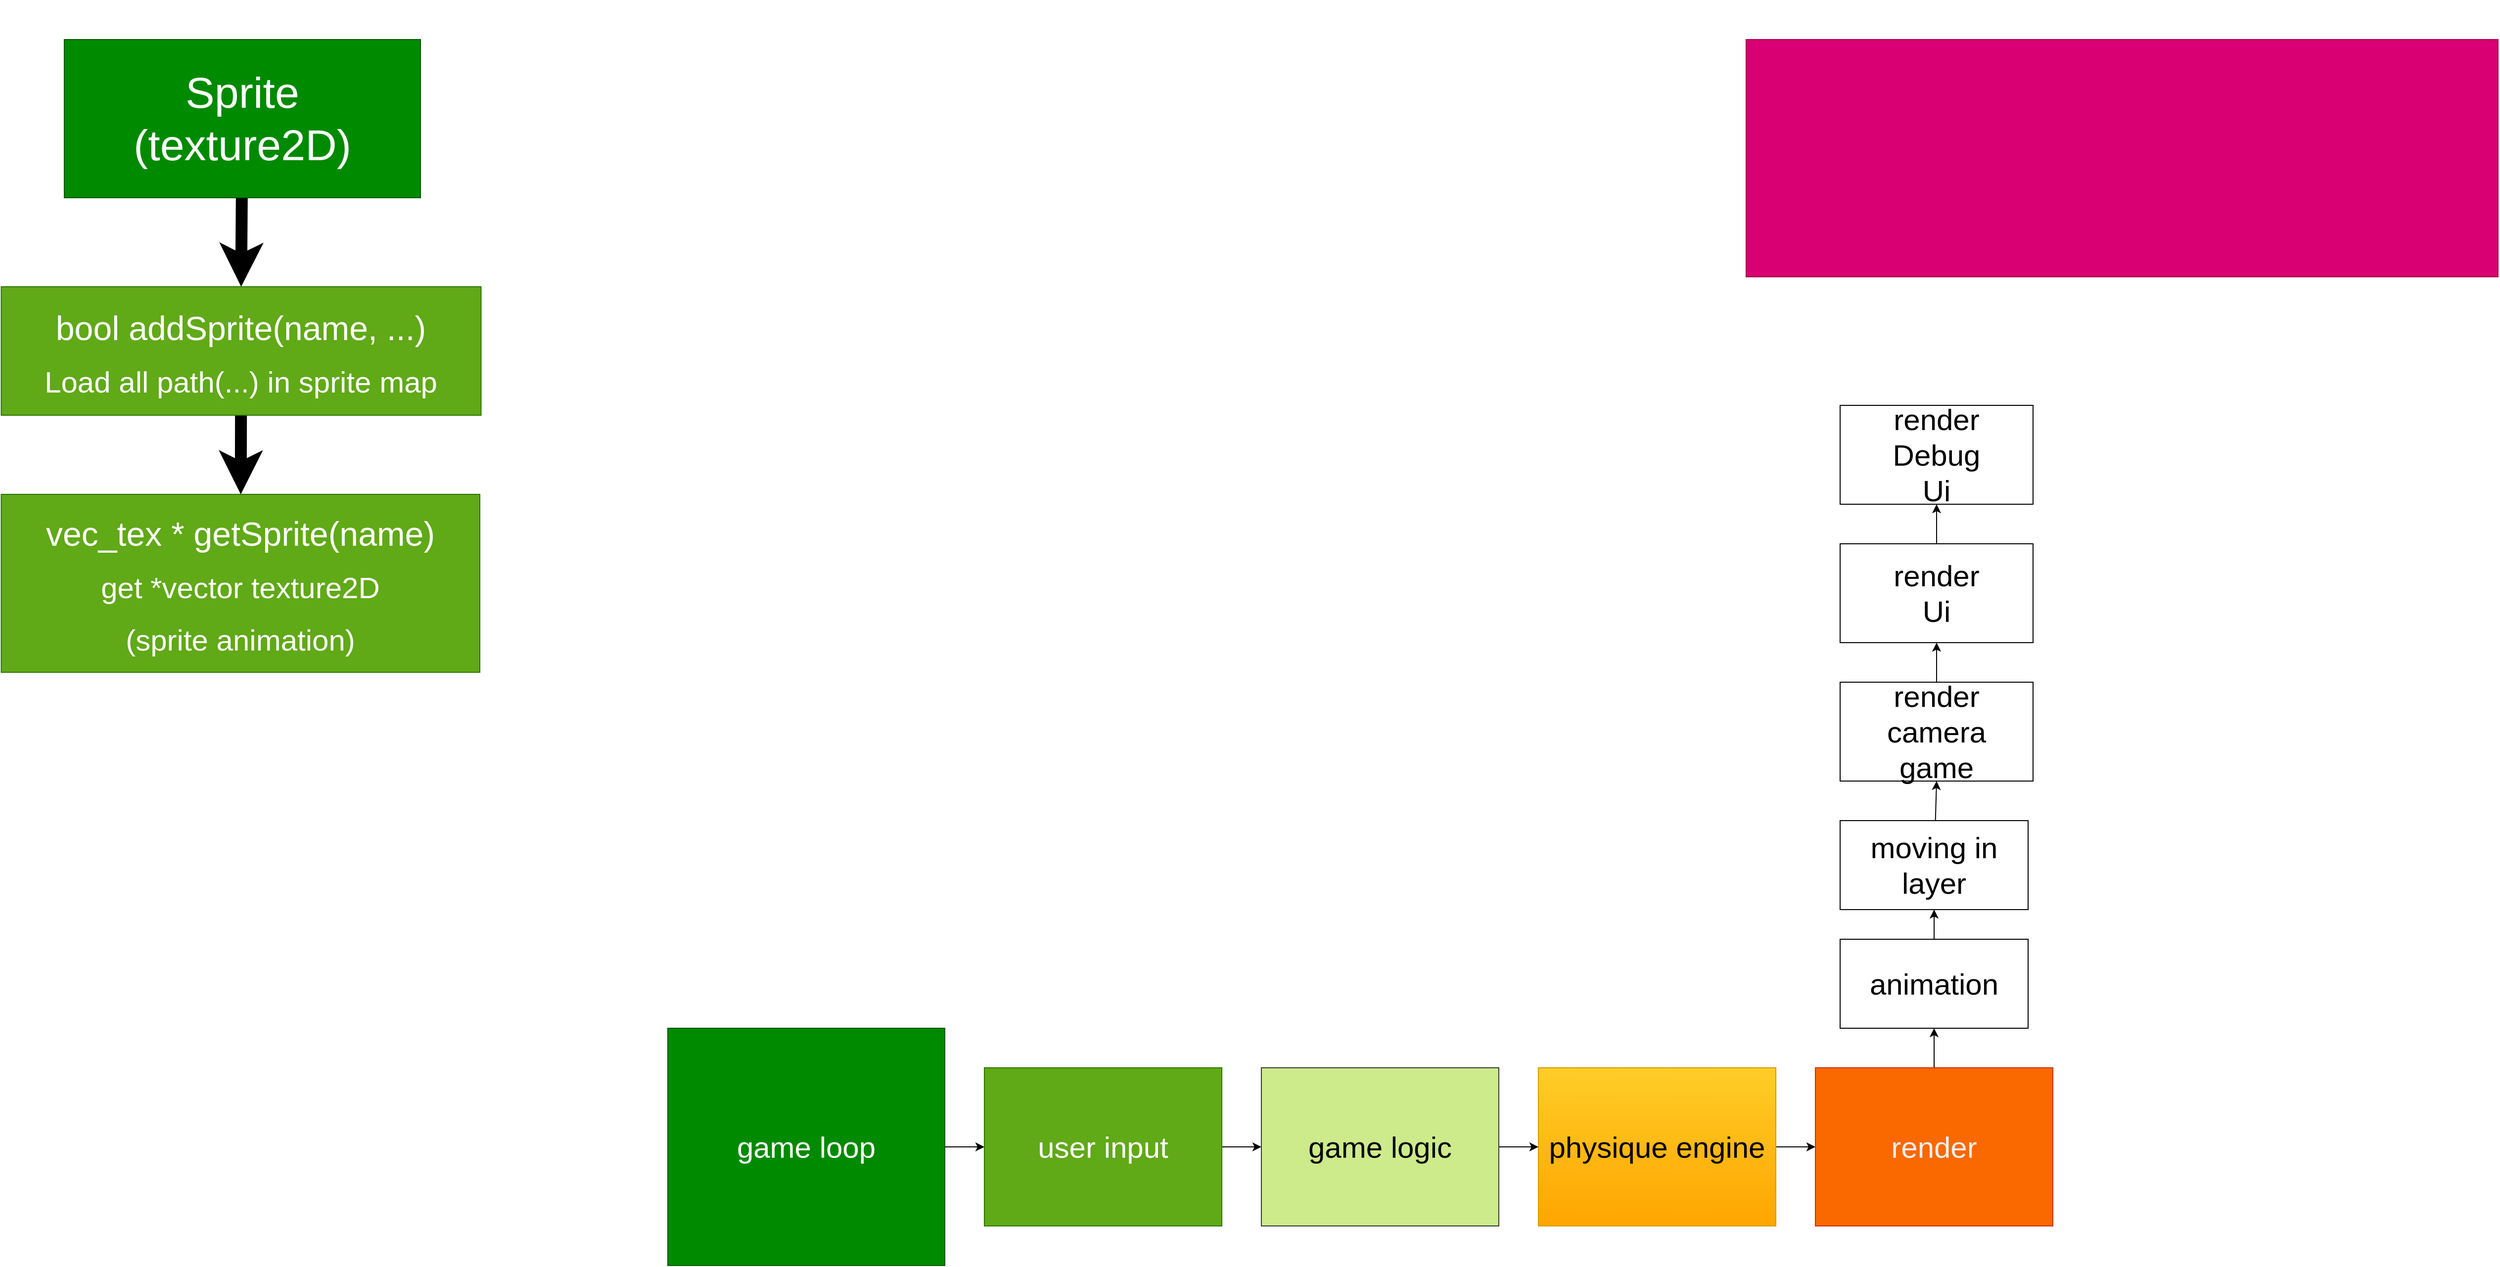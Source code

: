 <mxfile>
    <diagram id="Vkoyl3gB45kT7Wa5_Jae" name="Page-1">
        <mxGraphModel dx="1390" dy="3836" grid="1" gridSize="10" guides="1" tooltips="1" connect="1" arrows="1" fold="1" page="1" pageScale="1" pageWidth="3000" pageHeight="3000" math="0" shadow="0">
            <root>
                <mxCell id="0"/>
                <mxCell id="1" parent="0"/>
                <mxCell id="2" value="" style="whiteSpace=wrap;html=1;fillColor=#d80073;fontColor=#ffffff;strokeColor=#A50040;" parent="1" vertex="1">
                    <mxGeometry x="1860" y="-2880" width="760" height="240" as="geometry"/>
                </mxCell>
                <mxCell id="3" value="&lt;font style=&quot;font-size: 24px;&quot;&gt;struc and typedef&lt;/font&gt;" style="text;html=1;strokeColor=none;fillColor=none;align=center;verticalAlign=middle;whiteSpace=wrap;rounded=0;labelBackgroundColor=none;fontColor=#FFFFFF;" parent="1" vertex="1">
                    <mxGeometry x="2130" y="-2920" width="230" height="30" as="geometry"/>
                </mxCell>
                <mxCell id="11" style="edgeStyle=none;html=1;entryX=0.5;entryY=0;entryDx=0;entryDy=0;fontSize=34;strokeWidth=12;" parent="1" source="8" target="10" edge="1">
                    <mxGeometry relative="1" as="geometry"/>
                </mxCell>
                <mxCell id="8" value="&lt;div style=&quot;&quot;&gt;&lt;span style=&quot;font-size: 44px;&quot;&gt;Sprite&lt;br&gt;(texture2D)&lt;/span&gt;&lt;/div&gt;" style="whiteSpace=wrap;html=1;fillColor=#008a00;fontColor=#ffffff;strokeColor=#005700;align=center;" parent="1" vertex="1">
                    <mxGeometry x="160" y="-2880" width="360" height="160" as="geometry"/>
                </mxCell>
                <mxCell id="13" style="edgeStyle=none;html=1;strokeWidth=12;fontSize=30;" parent="1" source="10" target="12" edge="1">
                    <mxGeometry relative="1" as="geometry"/>
                </mxCell>
                <mxCell id="10" value="&lt;span style=&quot;font-size: 34px;&quot;&gt;bool addSprite(name, ...)&lt;/span&gt;&lt;br&gt;&lt;font style=&quot;font-size: 30px;&quot;&gt;Load all path(...) in sprite map&lt;/font&gt;" style="whiteSpace=wrap;html=1;fontSize=44;fillColor=#60a917;fontColor=#ffffff;strokeColor=#2D7600;" parent="1" vertex="1">
                    <mxGeometry x="96.25" y="-2630" width="485" height="130" as="geometry"/>
                </mxCell>
                <mxCell id="12" value="&lt;span style=&quot;font-size: 34px;&quot;&gt;vec_tex * getSprite(name)&lt;/span&gt;&lt;br&gt;&lt;span style=&quot;font-size: 30px;&quot;&gt;get *vector texture2D &lt;br&gt;(sprite animation)&lt;/span&gt;" style="whiteSpace=wrap;html=1;fontSize=44;fillColor=#60a917;fontColor=#ffffff;strokeColor=#2D7600;" parent="1" vertex="1">
                    <mxGeometry x="96.25" y="-2420" width="483.75" height="180" as="geometry"/>
                </mxCell>
                <mxCell id="18" style="edgeStyle=none;html=1;entryX=0;entryY=0.5;entryDx=0;entryDy=0;fontSize=30;" edge="1" parent="1" source="14" target="16">
                    <mxGeometry relative="1" as="geometry"/>
                </mxCell>
                <mxCell id="14" value="&lt;span style=&quot;font-size: 30px;&quot;&gt;game loop&lt;/span&gt;" style="whiteSpace=wrap;html=1;fillColor=#008a00;fontColor=#ffffff;strokeColor=#005700;" vertex="1" parent="1">
                    <mxGeometry x="770" y="-1880" width="280" height="240" as="geometry"/>
                </mxCell>
                <mxCell id="30" style="edgeStyle=none;html=1;entryX=0;entryY=0.5;entryDx=0;entryDy=0;fontSize=30;fontColor=#030303;" edge="1" parent="1" source="16" target="29">
                    <mxGeometry relative="1" as="geometry"/>
                </mxCell>
                <mxCell id="16" value="&lt;span style=&quot;font-size: 30px;&quot;&gt;user input&lt;/span&gt;" style="whiteSpace=wrap;html=1;fillColor=#60a917;fontColor=#ffffff;strokeColor=#2D7600;" vertex="1" parent="1">
                    <mxGeometry x="1090" y="-1840" width="240" height="160" as="geometry"/>
                </mxCell>
                <mxCell id="22" style="edgeStyle=none;html=1;entryX=0;entryY=0.5;entryDx=0;entryDy=0;fontSize=30;" edge="1" parent="1" source="19" target="21">
                    <mxGeometry relative="1" as="geometry"/>
                </mxCell>
                <mxCell id="19" value="&lt;span style=&quot;font-size: 30px;&quot;&gt;physique engine&lt;/span&gt;" style="whiteSpace=wrap;html=1;fillColor=#ffcd28;gradientColor=#ffa500;strokeColor=#d79b00;" vertex="1" parent="1">
                    <mxGeometry x="1650" y="-1840" width="240" height="160" as="geometry"/>
                </mxCell>
                <mxCell id="25" style="edgeStyle=none;html=1;entryX=0.5;entryY=1;entryDx=0;entryDy=0;fontSize=30;" edge="1" parent="1" source="21" target="24">
                    <mxGeometry relative="1" as="geometry"/>
                </mxCell>
                <mxCell id="21" value="&lt;font color=&quot;#f0f0f0&quot;&gt;&lt;span style=&quot;font-size: 30px;&quot;&gt;render&lt;/span&gt;&lt;/font&gt;" style="whiteSpace=wrap;html=1;fillColor=#fa6800;strokeColor=#C73500;fontColor=#000000;" vertex="1" parent="1">
                    <mxGeometry x="1930" y="-1840" width="240" height="160" as="geometry"/>
                </mxCell>
                <mxCell id="27" style="edgeStyle=none;html=1;entryX=0.5;entryY=1;entryDx=0;entryDy=0;fontSize=30;" edge="1" parent="1" source="24" target="26">
                    <mxGeometry relative="1" as="geometry"/>
                </mxCell>
                <mxCell id="24" value="animation" style="whiteSpace=wrap;html=1;fontSize=30;" vertex="1" parent="1">
                    <mxGeometry x="1955" y="-1970" width="190" height="90" as="geometry"/>
                </mxCell>
                <mxCell id="33" style="edgeStyle=none;html=1;entryX=0.5;entryY=1;entryDx=0;entryDy=0;fontSize=30;fontColor=#030303;" edge="1" parent="1" source="26" target="32">
                    <mxGeometry relative="1" as="geometry"/>
                </mxCell>
                <mxCell id="26" value="moving in layer" style="whiteSpace=wrap;html=1;fontSize=30;" vertex="1" parent="1">
                    <mxGeometry x="1955" y="-2090" width="190" height="90" as="geometry"/>
                </mxCell>
                <mxCell id="31" style="edgeStyle=none;html=1;entryX=0;entryY=0.5;entryDx=0;entryDy=0;fontSize=30;fontColor=#030303;" edge="1" parent="1" source="29" target="19">
                    <mxGeometry relative="1" as="geometry"/>
                </mxCell>
                <mxCell id="29" value="&lt;font color=&quot;#030303&quot;&gt;&lt;span style=&quot;font-size: 30px;&quot;&gt;game logic&lt;/span&gt;&lt;/font&gt;" style="whiteSpace=wrap;html=1;fillColor=#cdeb8b;strokeColor=#36393d;" vertex="1" parent="1">
                    <mxGeometry x="1370" y="-1840" width="240" height="160" as="geometry"/>
                </mxCell>
                <mxCell id="37" style="edgeStyle=none;html=1;entryX=0.5;entryY=1;entryDx=0;entryDy=0;fontSize=30;fontColor=#030303;" edge="1" parent="1" source="32" target="36">
                    <mxGeometry relative="1" as="geometry"/>
                </mxCell>
                <mxCell id="32" value="render camera&lt;br&gt;game" style="whiteSpace=wrap;html=1;fontSize=30;" vertex="1" parent="1">
                    <mxGeometry x="1955" y="-2230" width="195" height="100" as="geometry"/>
                </mxCell>
                <mxCell id="39" style="edgeStyle=none;html=1;entryX=0.5;entryY=1;entryDx=0;entryDy=0;fontSize=30;fontColor=#030303;" edge="1" parent="1" source="36" target="38">
                    <mxGeometry relative="1" as="geometry"/>
                </mxCell>
                <mxCell id="36" value="render&lt;br&gt;Ui" style="whiteSpace=wrap;html=1;fontSize=30;" vertex="1" parent="1">
                    <mxGeometry x="1955" y="-2370" width="195" height="100" as="geometry"/>
                </mxCell>
                <mxCell id="38" value="render&lt;br&gt;Debug&lt;br&gt;Ui" style="whiteSpace=wrap;html=1;fontSize=30;" vertex="1" parent="1">
                    <mxGeometry x="1955" y="-2510" width="195" height="100" as="geometry"/>
                </mxCell>
            </root>
        </mxGraphModel>
    </diagram>
</mxfile>